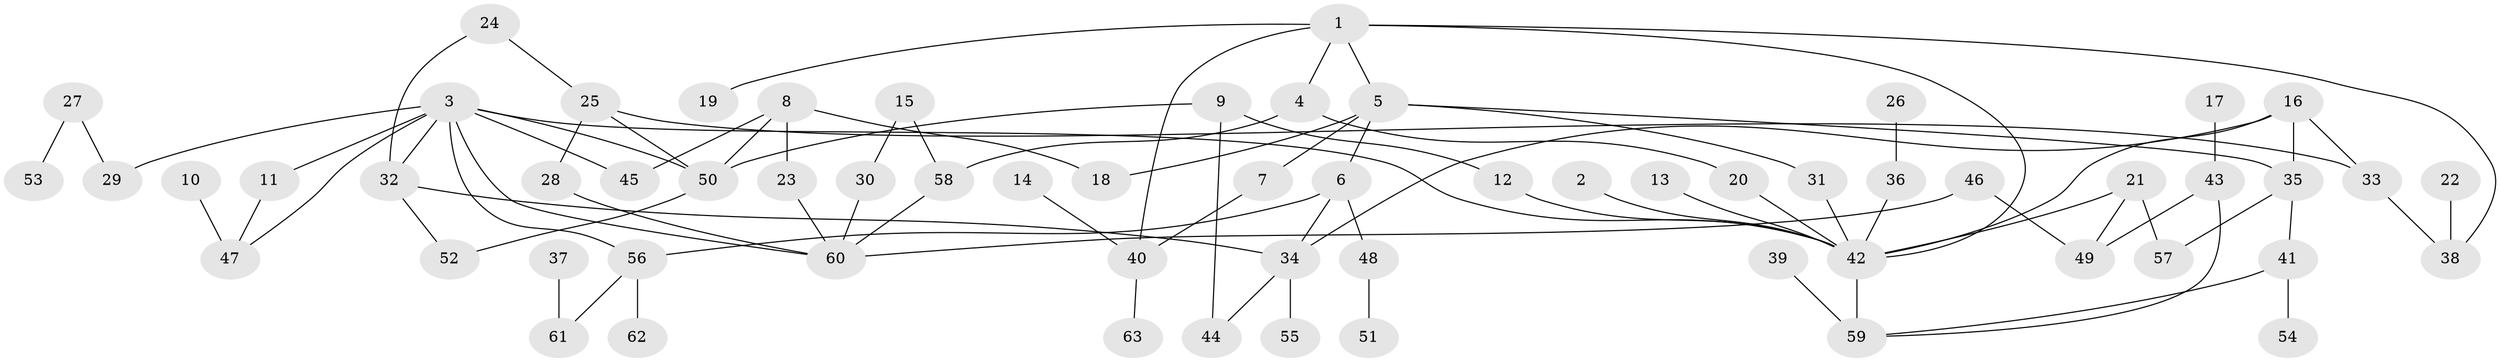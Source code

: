 // original degree distribution, {5: 0.05555555555555555, 7: 0.007936507936507936, 3: 0.1984126984126984, 9: 0.007936507936507936, 1: 0.2857142857142857, 6: 0.007936507936507936, 4: 0.10317460317460317, 2: 0.3333333333333333}
// Generated by graph-tools (version 1.1) at 2025/25/03/09/25 03:25:35]
// undirected, 63 vertices, 86 edges
graph export_dot {
graph [start="1"]
  node [color=gray90,style=filled];
  1;
  2;
  3;
  4;
  5;
  6;
  7;
  8;
  9;
  10;
  11;
  12;
  13;
  14;
  15;
  16;
  17;
  18;
  19;
  20;
  21;
  22;
  23;
  24;
  25;
  26;
  27;
  28;
  29;
  30;
  31;
  32;
  33;
  34;
  35;
  36;
  37;
  38;
  39;
  40;
  41;
  42;
  43;
  44;
  45;
  46;
  47;
  48;
  49;
  50;
  51;
  52;
  53;
  54;
  55;
  56;
  57;
  58;
  59;
  60;
  61;
  62;
  63;
  1 -- 4 [weight=1.0];
  1 -- 5 [weight=1.0];
  1 -- 19 [weight=1.0];
  1 -- 38 [weight=1.0];
  1 -- 40 [weight=1.0];
  1 -- 42 [weight=1.0];
  2 -- 42 [weight=1.0];
  3 -- 11 [weight=1.0];
  3 -- 29 [weight=1.0];
  3 -- 32 [weight=1.0];
  3 -- 42 [weight=1.0];
  3 -- 45 [weight=1.0];
  3 -- 47 [weight=1.0];
  3 -- 50 [weight=1.0];
  3 -- 56 [weight=1.0];
  3 -- 60 [weight=1.0];
  4 -- 20 [weight=1.0];
  4 -- 58 [weight=1.0];
  5 -- 6 [weight=1.0];
  5 -- 7 [weight=1.0];
  5 -- 18 [weight=1.0];
  5 -- 31 [weight=1.0];
  5 -- 35 [weight=1.0];
  6 -- 34 [weight=1.0];
  6 -- 48 [weight=1.0];
  6 -- 56 [weight=1.0];
  7 -- 40 [weight=1.0];
  8 -- 18 [weight=1.0];
  8 -- 23 [weight=1.0];
  8 -- 45 [weight=1.0];
  8 -- 50 [weight=1.0];
  9 -- 12 [weight=1.0];
  9 -- 44 [weight=1.0];
  9 -- 50 [weight=1.0];
  10 -- 47 [weight=2.0];
  11 -- 47 [weight=1.0];
  12 -- 42 [weight=1.0];
  13 -- 42 [weight=1.0];
  14 -- 40 [weight=1.0];
  15 -- 30 [weight=1.0];
  15 -- 58 [weight=1.0];
  16 -- 33 [weight=1.0];
  16 -- 34 [weight=1.0];
  16 -- 35 [weight=1.0];
  16 -- 42 [weight=1.0];
  17 -- 43 [weight=1.0];
  20 -- 42 [weight=1.0];
  21 -- 42 [weight=1.0];
  21 -- 49 [weight=2.0];
  21 -- 57 [weight=1.0];
  22 -- 38 [weight=1.0];
  23 -- 60 [weight=1.0];
  24 -- 25 [weight=1.0];
  24 -- 32 [weight=1.0];
  25 -- 28 [weight=1.0];
  25 -- 33 [weight=1.0];
  25 -- 50 [weight=1.0];
  26 -- 36 [weight=1.0];
  27 -- 29 [weight=1.0];
  27 -- 53 [weight=1.0];
  28 -- 60 [weight=1.0];
  30 -- 60 [weight=1.0];
  31 -- 42 [weight=1.0];
  32 -- 34 [weight=1.0];
  32 -- 52 [weight=1.0];
  33 -- 38 [weight=1.0];
  34 -- 44 [weight=1.0];
  34 -- 55 [weight=1.0];
  35 -- 41 [weight=1.0];
  35 -- 57 [weight=1.0];
  36 -- 42 [weight=1.0];
  37 -- 61 [weight=1.0];
  39 -- 59 [weight=1.0];
  40 -- 63 [weight=1.0];
  41 -- 54 [weight=1.0];
  41 -- 59 [weight=1.0];
  42 -- 59 [weight=2.0];
  43 -- 49 [weight=1.0];
  43 -- 59 [weight=1.0];
  46 -- 49 [weight=1.0];
  46 -- 60 [weight=1.0];
  48 -- 51 [weight=1.0];
  50 -- 52 [weight=1.0];
  56 -- 61 [weight=1.0];
  56 -- 62 [weight=1.0];
  58 -- 60 [weight=1.0];
}
